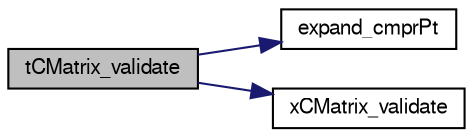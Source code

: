 digraph G
{
  edge [fontname="FreeSans",fontsize=10,labelfontname="FreeSans",labelfontsize=10];
  node [fontname="FreeSans",fontsize=10,shape=record];
  rankdir=LR;
  Node1 [label="tCMatrix_validate",height=0.2,width=0.4,color="black", fillcolor="grey75", style="filled" fontcolor="black"];
  Node1 -> Node2 [color="midnightblue",fontsize=10,style="solid",fontname="FreeSans"];
  Node2 [label="expand_cmprPt",height=0.2,width=0.4,color="black", fillcolor="white", style="filled",URL="$Mutils_8h.html#1a3b55b173f7d329b6309e56dea20024",tooltip="Expand compressed pointers in the array mp into a full set of indices in the array..."];
  Node1 -> Node3 [color="midnightblue",fontsize=10,style="solid",fontname="FreeSans"];
  Node3 [label="xCMatrix_validate",height=0.2,width=0.4,color="black", fillcolor="white", style="filled",URL="$dgCMatrix_8c.html#bbc583bf26e1b56e0448e36893ad973d"];
}
